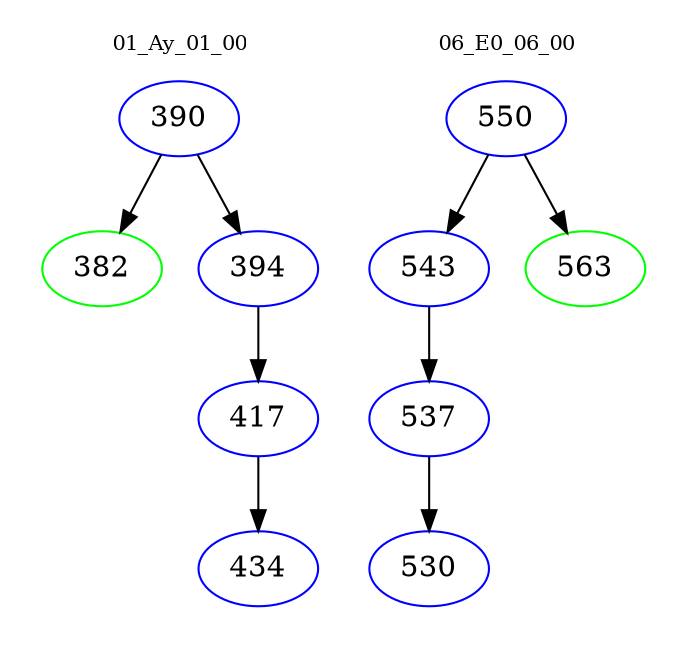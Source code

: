 digraph{
subgraph cluster_0 {
color = white
label = "01_Ay_01_00";
fontsize=10;
T0_390 [label="390", color="blue"]
T0_390 -> T0_382 [color="black"]
T0_382 [label="382", color="green"]
T0_390 -> T0_394 [color="black"]
T0_394 [label="394", color="blue"]
T0_394 -> T0_417 [color="black"]
T0_417 [label="417", color="blue"]
T0_417 -> T0_434 [color="black"]
T0_434 [label="434", color="blue"]
}
subgraph cluster_1 {
color = white
label = "06_E0_06_00";
fontsize=10;
T1_550 [label="550", color="blue"]
T1_550 -> T1_543 [color="black"]
T1_543 [label="543", color="blue"]
T1_543 -> T1_537 [color="black"]
T1_537 [label="537", color="blue"]
T1_537 -> T1_530 [color="black"]
T1_530 [label="530", color="blue"]
T1_550 -> T1_563 [color="black"]
T1_563 [label="563", color="green"]
}
}
